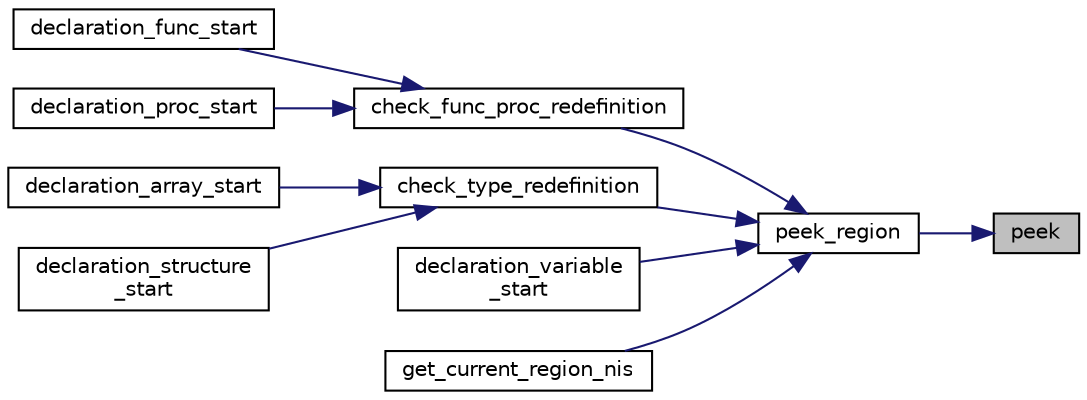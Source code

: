digraph "peek"
{
 // LATEX_PDF_SIZE
  edge [fontname="Helvetica",fontsize="10",labelfontname="Helvetica",labelfontsize="10"];
  node [fontname="Helvetica",fontsize="10",shape=record];
  rankdir="RL";
  Node1 [label="peek",height=0.2,width=0.4,color="black", fillcolor="grey75", style="filled", fontcolor="black",tooltip="Peeks at the top value of the stack without popping it."];
  Node1 -> Node2 [dir="back",color="midnightblue",fontsize="10",style="solid",fontname="Helvetica"];
  Node2 [label="peek_region",height=0.2,width=0.4,color="black", fillcolor="white", style="filled",URL="$d3/d91/region__stack_8c.html#a367ecd3e3c76f083c2ef6b296cfa8030",tooltip="Peeks at the top region of the stack without removing it."];
  Node2 -> Node3 [dir="back",color="midnightblue",fontsize="10",style="solid",fontname="Helvetica"];
  Node3 [label="check_func_proc_redefinition",height=0.2,width=0.4,color="black", fillcolor="white", style="filled",URL="$d0/d8b/func__proc__validation_8c.html#a8411cbcac96e774b3d92ba56cd92d927",tooltip="Checks if a function or procedure has been redefined."];
  Node3 -> Node4 [dir="back",color="midnightblue",fontsize="10",style="solid",fontname="Helvetica"];
  Node4 [label="declaration_func_start",height=0.2,width=0.4,color="black", fillcolor="white", style="filled",URL="$dc/d66/func__proc__manager_8c.html#ad308181286b701d8a073ea5416924e1d",tooltip="Starts the declaration of a function."];
  Node3 -> Node5 [dir="back",color="midnightblue",fontsize="10",style="solid",fontname="Helvetica"];
  Node5 [label="declaration_proc_start",height=0.2,width=0.4,color="black", fillcolor="white", style="filled",URL="$dc/d66/func__proc__manager_8c.html#a1423e71098aec906db6b648a65845296",tooltip="Starts the declaration of a procedure."];
  Node2 -> Node6 [dir="back",color="midnightblue",fontsize="10",style="solid",fontname="Helvetica"];
  Node6 [label="check_type_redefinition",height=0.2,width=0.4,color="black", fillcolor="white", style="filled",URL="$d2/d71/type__validation_8c.html#ad0ff0ffaf64af0526cea2fc312001686",tooltip="Checks if a type has been redefined."];
  Node6 -> Node7 [dir="back",color="midnightblue",fontsize="10",style="solid",fontname="Helvetica"];
  Node7 [label="declaration_array_start",height=0.2,width=0.4,color="black", fillcolor="white", style="filled",URL="$d3/d13/array__manager_8c.html#a2bb30a00cd527c3decfe286173f052e1",tooltip="Starts the declaration of an array."];
  Node6 -> Node8 [dir="back",color="midnightblue",fontsize="10",style="solid",fontname="Helvetica"];
  Node8 [label="declaration_structure\l_start",height=0.2,width=0.4,color="black", fillcolor="white", style="filled",URL="$d1/da1/structure__manager_8c.html#aa577dea532d7d7c93aca4df9fa53235c",tooltip="Starts the declaration of a structure."];
  Node2 -> Node9 [dir="back",color="midnightblue",fontsize="10",style="solid",fontname="Helvetica"];
  Node9 [label="declaration_variable\l_start",height=0.2,width=0.4,color="black", fillcolor="white", style="filled",URL="$de/d23/variable__manager_8c.html#af85e197b346ed860553f44112be19c28",tooltip="Starts the declaration of a variable."];
  Node2 -> Node10 [dir="back",color="midnightblue",fontsize="10",style="solid",fontname="Helvetica"];
  Node10 [label="get_current_region_nis",height=0.2,width=0.4,color="black", fillcolor="white", style="filled",URL="$d8/d88/region__table_8c.html#a7c1df0c1c144c34b4089f04c631c3127",tooltip="Gets the NIS of the current region."];
}
